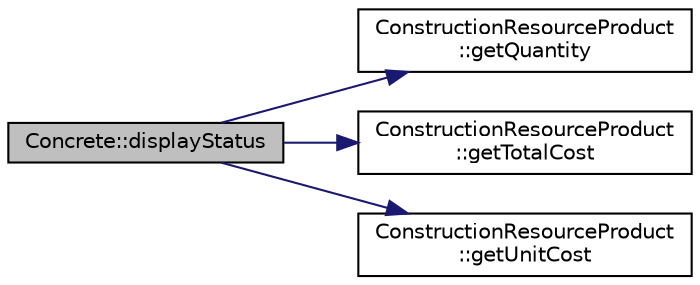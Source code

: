 digraph "Concrete::displayStatus"
{
 // LATEX_PDF_SIZE
  edge [fontname="Helvetica",fontsize="10",labelfontname="Helvetica",labelfontsize="10"];
  node [fontname="Helvetica",fontsize="10",shape=record];
  rankdir="LR";
  Node1 [label="Concrete::displayStatus",height=0.2,width=0.4,color="black", fillcolor="grey75", style="filled", fontcolor="black",tooltip="Displays the current status of the concrete resource."];
  Node1 -> Node2 [color="midnightblue",fontsize="10",style="solid"];
  Node2 [label="ConstructionResourceProduct\l::getQuantity",height=0.2,width=0.4,color="black", fillcolor="white", style="filled",URL="$classConstructionResourceProduct.html#a67c8ad80f6488e89eb86aa857ad6f04a",tooltip="Returns the current quantity of the resource."];
  Node1 -> Node3 [color="midnightblue",fontsize="10",style="solid"];
  Node3 [label="ConstructionResourceProduct\l::getTotalCost",height=0.2,width=0.4,color="black", fillcolor="white", style="filled",URL="$classConstructionResourceProduct.html#afcfbdca4f7f49f3a34aef3da587482df",tooltip="Calculates and returns the total cost of the available resource."];
  Node1 -> Node4 [color="midnightblue",fontsize="10",style="solid"];
  Node4 [label="ConstructionResourceProduct\l::getUnitCost",height=0.2,width=0.4,color="black", fillcolor="white", style="filled",URL="$classConstructionResourceProduct.html#a700b644c02153b6f6f35b53162f2524f",tooltip="Retrieves the unit cost of the resource."];
}
